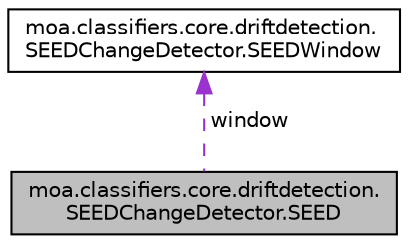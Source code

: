 digraph "moa.classifiers.core.driftdetection.SEEDChangeDetector.SEED"
{
 // LATEX_PDF_SIZE
  edge [fontname="Helvetica",fontsize="10",labelfontname="Helvetica",labelfontsize="10"];
  node [fontname="Helvetica",fontsize="10",shape=record];
  Node1 [label="moa.classifiers.core.driftdetection.\lSEEDChangeDetector.SEED",height=0.2,width=0.4,color="black", fillcolor="grey75", style="filled", fontcolor="black",tooltip=" "];
  Node2 -> Node1 [dir="back",color="darkorchid3",fontsize="10",style="dashed",label=" window" ];
  Node2 [label="moa.classifiers.core.driftdetection.\lSEEDChangeDetector.SEEDWindow",height=0.2,width=0.4,color="black", fillcolor="white", style="filled",URL="$classmoa_1_1classifiers_1_1core_1_1driftdetection_1_1_s_e_e_d_change_detector_1_1_s_e_e_d_window.html",tooltip=" "];
}
